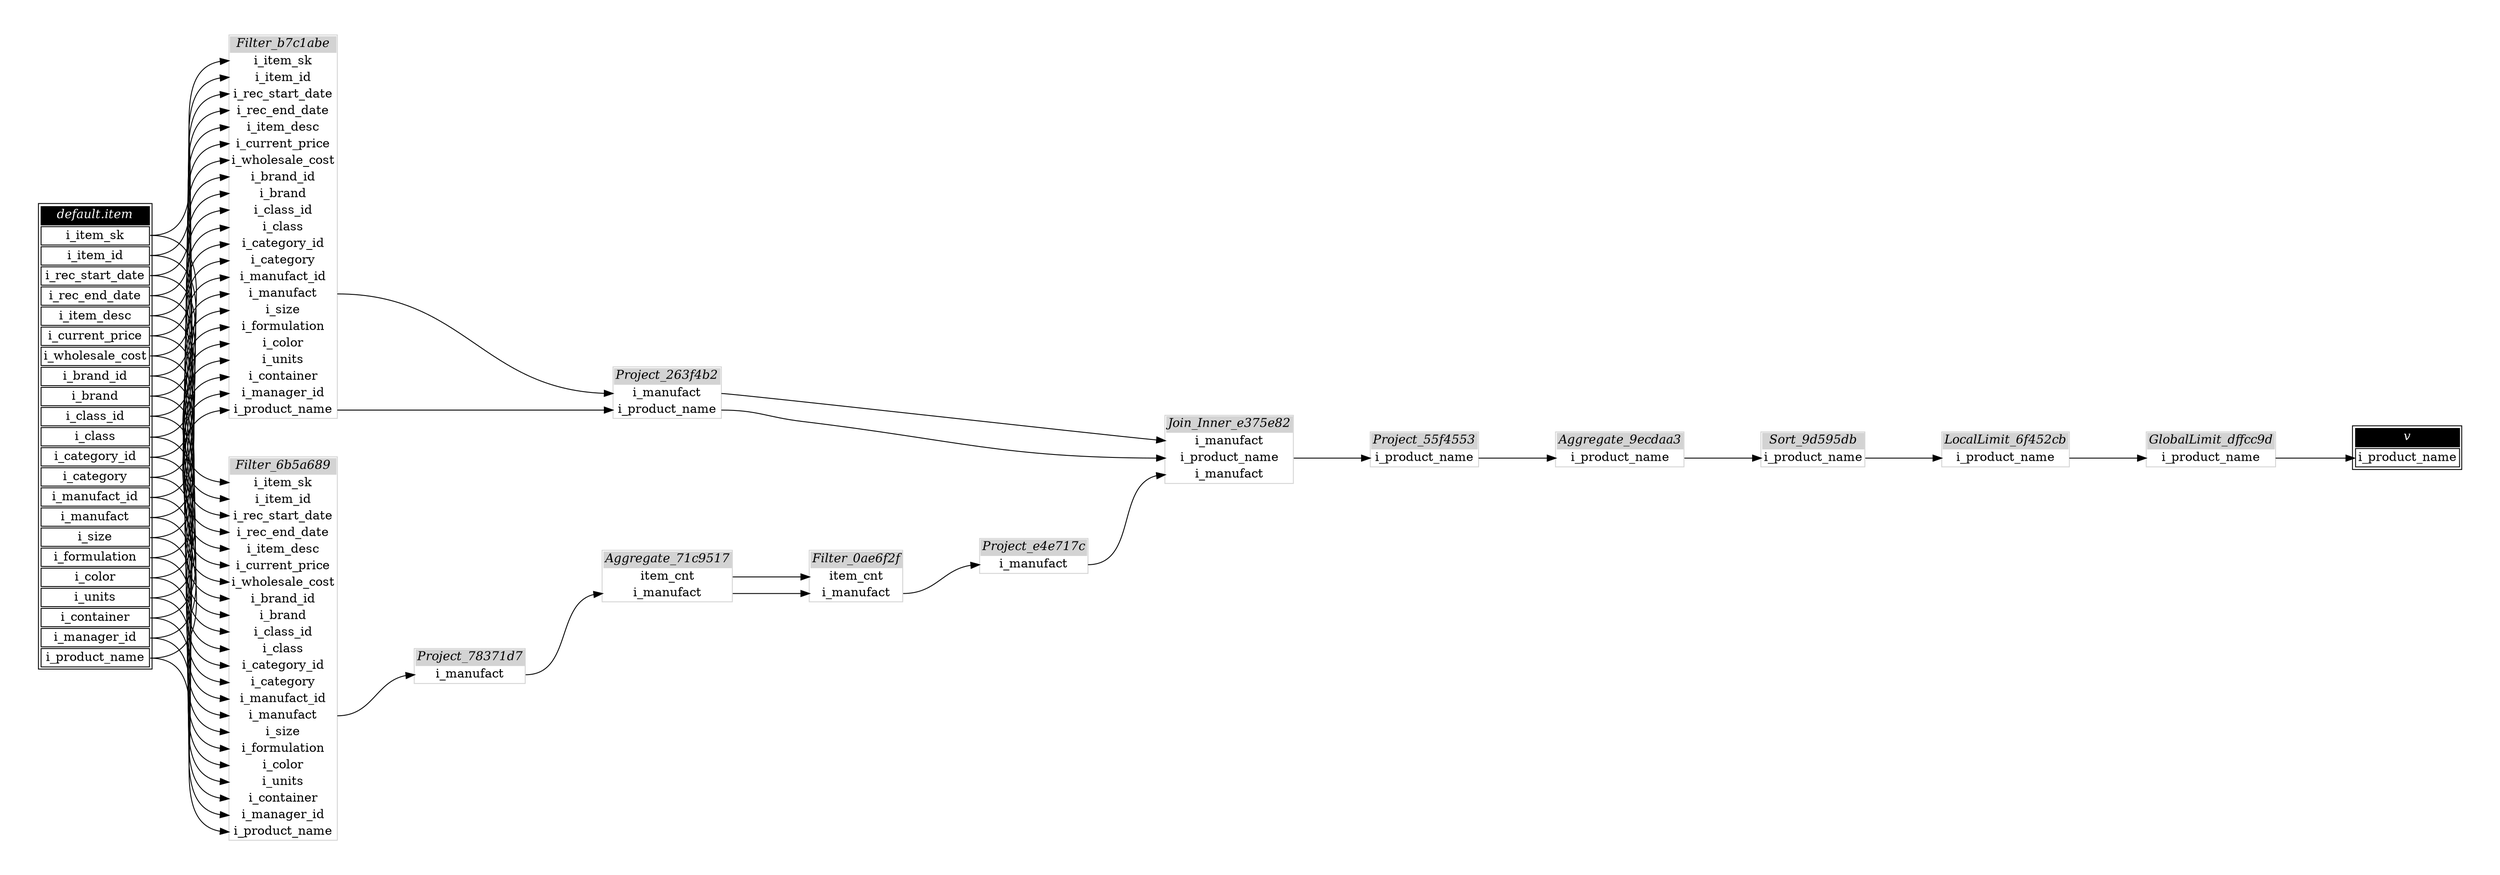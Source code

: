 // Automatically generated by TPCDSFlowTestSuite


digraph {
  graph [pad="0.5" nodesep="0.5" ranksep="1" fontname="Helvetica" rankdir=LR];
  node [shape=plaintext]

  
"Aggregate_71c9517" [label=<
<table color="lightgray" border="1" cellborder="0" cellspacing="0">
  <tr><td bgcolor="lightgray" port="nodeName"><i>Aggregate_71c9517</i></td></tr>
  <tr><td port="0">item_cnt</td></tr>
<tr><td port="1">i_manufact</td></tr>
</table>>];
     

"Aggregate_9ecdaa3" [label=<
<table color="lightgray" border="1" cellborder="0" cellspacing="0">
  <tr><td bgcolor="lightgray" port="nodeName"><i>Aggregate_9ecdaa3</i></td></tr>
  <tr><td port="0">i_product_name</td></tr>
</table>>];
     

"Filter_0ae6f2f" [label=<
<table color="lightgray" border="1" cellborder="0" cellspacing="0">
  <tr><td bgcolor="lightgray" port="nodeName"><i>Filter_0ae6f2f</i></td></tr>
  <tr><td port="0">item_cnt</td></tr>
<tr><td port="1">i_manufact</td></tr>
</table>>];
     

"Filter_6b5a689" [label=<
<table color="lightgray" border="1" cellborder="0" cellspacing="0">
  <tr><td bgcolor="lightgray" port="nodeName"><i>Filter_6b5a689</i></td></tr>
  <tr><td port="0">i_item_sk</td></tr>
<tr><td port="1">i_item_id</td></tr>
<tr><td port="2">i_rec_start_date</td></tr>
<tr><td port="3">i_rec_end_date</td></tr>
<tr><td port="4">i_item_desc</td></tr>
<tr><td port="5">i_current_price</td></tr>
<tr><td port="6">i_wholesale_cost</td></tr>
<tr><td port="7">i_brand_id</td></tr>
<tr><td port="8">i_brand</td></tr>
<tr><td port="9">i_class_id</td></tr>
<tr><td port="10">i_class</td></tr>
<tr><td port="11">i_category_id</td></tr>
<tr><td port="12">i_category</td></tr>
<tr><td port="13">i_manufact_id</td></tr>
<tr><td port="14">i_manufact</td></tr>
<tr><td port="15">i_size</td></tr>
<tr><td port="16">i_formulation</td></tr>
<tr><td port="17">i_color</td></tr>
<tr><td port="18">i_units</td></tr>
<tr><td port="19">i_container</td></tr>
<tr><td port="20">i_manager_id</td></tr>
<tr><td port="21">i_product_name</td></tr>
</table>>];
     

"Filter_b7c1abe" [label=<
<table color="lightgray" border="1" cellborder="0" cellspacing="0">
  <tr><td bgcolor="lightgray" port="nodeName"><i>Filter_b7c1abe</i></td></tr>
  <tr><td port="0">i_item_sk</td></tr>
<tr><td port="1">i_item_id</td></tr>
<tr><td port="2">i_rec_start_date</td></tr>
<tr><td port="3">i_rec_end_date</td></tr>
<tr><td port="4">i_item_desc</td></tr>
<tr><td port="5">i_current_price</td></tr>
<tr><td port="6">i_wholesale_cost</td></tr>
<tr><td port="7">i_brand_id</td></tr>
<tr><td port="8">i_brand</td></tr>
<tr><td port="9">i_class_id</td></tr>
<tr><td port="10">i_class</td></tr>
<tr><td port="11">i_category_id</td></tr>
<tr><td port="12">i_category</td></tr>
<tr><td port="13">i_manufact_id</td></tr>
<tr><td port="14">i_manufact</td></tr>
<tr><td port="15">i_size</td></tr>
<tr><td port="16">i_formulation</td></tr>
<tr><td port="17">i_color</td></tr>
<tr><td port="18">i_units</td></tr>
<tr><td port="19">i_container</td></tr>
<tr><td port="20">i_manager_id</td></tr>
<tr><td port="21">i_product_name</td></tr>
</table>>];
     

"GlobalLimit_dffcc9d" [label=<
<table color="lightgray" border="1" cellborder="0" cellspacing="0">
  <tr><td bgcolor="lightgray" port="nodeName"><i>GlobalLimit_dffcc9d</i></td></tr>
  <tr><td port="0">i_product_name</td></tr>
</table>>];
     

"Join_Inner_e375e82" [label=<
<table color="lightgray" border="1" cellborder="0" cellspacing="0">
  <tr><td bgcolor="lightgray" port="nodeName"><i>Join_Inner_e375e82</i></td></tr>
  <tr><td port="0">i_manufact</td></tr>
<tr><td port="1">i_product_name</td></tr>
<tr><td port="2">i_manufact</td></tr>
</table>>];
     

"LocalLimit_6f452cb" [label=<
<table color="lightgray" border="1" cellborder="0" cellspacing="0">
  <tr><td bgcolor="lightgray" port="nodeName"><i>LocalLimit_6f452cb</i></td></tr>
  <tr><td port="0">i_product_name</td></tr>
</table>>];
     

"Project_263f4b2" [label=<
<table color="lightgray" border="1" cellborder="0" cellspacing="0">
  <tr><td bgcolor="lightgray" port="nodeName"><i>Project_263f4b2</i></td></tr>
  <tr><td port="0">i_manufact</td></tr>
<tr><td port="1">i_product_name</td></tr>
</table>>];
     

"Project_55f4553" [label=<
<table color="lightgray" border="1" cellborder="0" cellspacing="0">
  <tr><td bgcolor="lightgray" port="nodeName"><i>Project_55f4553</i></td></tr>
  <tr><td port="0">i_product_name</td></tr>
</table>>];
     

"Project_78371d7" [label=<
<table color="lightgray" border="1" cellborder="0" cellspacing="0">
  <tr><td bgcolor="lightgray" port="nodeName"><i>Project_78371d7</i></td></tr>
  <tr><td port="0">i_manufact</td></tr>
</table>>];
     

"Project_e4e717c" [label=<
<table color="lightgray" border="1" cellborder="0" cellspacing="0">
  <tr><td bgcolor="lightgray" port="nodeName"><i>Project_e4e717c</i></td></tr>
  <tr><td port="0">i_manufact</td></tr>
</table>>];
     

"Sort_9d595db" [label=<
<table color="lightgray" border="1" cellborder="0" cellspacing="0">
  <tr><td bgcolor="lightgray" port="nodeName"><i>Sort_9d595db</i></td></tr>
  <tr><td port="0">i_product_name</td></tr>
</table>>];
     

"default.item" [color="black" label=<
<table>
  <tr><td bgcolor="black" port="nodeName"><i><font color="white">default.item</font></i></td></tr>
  <tr><td port="0">i_item_sk</td></tr>
<tr><td port="1">i_item_id</td></tr>
<tr><td port="2">i_rec_start_date</td></tr>
<tr><td port="3">i_rec_end_date</td></tr>
<tr><td port="4">i_item_desc</td></tr>
<tr><td port="5">i_current_price</td></tr>
<tr><td port="6">i_wholesale_cost</td></tr>
<tr><td port="7">i_brand_id</td></tr>
<tr><td port="8">i_brand</td></tr>
<tr><td port="9">i_class_id</td></tr>
<tr><td port="10">i_class</td></tr>
<tr><td port="11">i_category_id</td></tr>
<tr><td port="12">i_category</td></tr>
<tr><td port="13">i_manufact_id</td></tr>
<tr><td port="14">i_manufact</td></tr>
<tr><td port="15">i_size</td></tr>
<tr><td port="16">i_formulation</td></tr>
<tr><td port="17">i_color</td></tr>
<tr><td port="18">i_units</td></tr>
<tr><td port="19">i_container</td></tr>
<tr><td port="20">i_manager_id</td></tr>
<tr><td port="21">i_product_name</td></tr>
</table>>];
     

"v" [color="black" label=<
<table>
  <tr><td bgcolor="black" port="nodeName"><i><font color="white">v</font></i></td></tr>
  <tr><td port="0">i_product_name</td></tr>
</table>>];
     
  "Aggregate_71c9517":0 -> "Filter_0ae6f2f":0;
"Aggregate_71c9517":1 -> "Filter_0ae6f2f":1;
"Aggregate_9ecdaa3":0 -> "Sort_9d595db":0;
"Filter_0ae6f2f":1 -> "Project_e4e717c":0;
"Filter_6b5a689":14 -> "Project_78371d7":0;
"Filter_b7c1abe":14 -> "Project_263f4b2":0;
"Filter_b7c1abe":21 -> "Project_263f4b2":1;
"GlobalLimit_dffcc9d":0 -> "v":0;
"Join_Inner_e375e82":1 -> "Project_55f4553":0;
"LocalLimit_6f452cb":0 -> "GlobalLimit_dffcc9d":0;
"Project_263f4b2":0 -> "Join_Inner_e375e82":0;
"Project_263f4b2":1 -> "Join_Inner_e375e82":1;
"Project_55f4553":0 -> "Aggregate_9ecdaa3":0;
"Project_78371d7":0 -> "Aggregate_71c9517":1;
"Project_e4e717c":0 -> "Join_Inner_e375e82":2;
"Sort_9d595db":0 -> "LocalLimit_6f452cb":0;
"default.item":0 -> "Filter_6b5a689":0;
"default.item":0 -> "Filter_b7c1abe":0;
"default.item":1 -> "Filter_6b5a689":1;
"default.item":1 -> "Filter_b7c1abe":1;
"default.item":10 -> "Filter_6b5a689":10;
"default.item":10 -> "Filter_b7c1abe":10;
"default.item":11 -> "Filter_6b5a689":11;
"default.item":11 -> "Filter_b7c1abe":11;
"default.item":12 -> "Filter_6b5a689":12;
"default.item":12 -> "Filter_b7c1abe":12;
"default.item":13 -> "Filter_6b5a689":13;
"default.item":13 -> "Filter_b7c1abe":13;
"default.item":14 -> "Filter_6b5a689":14;
"default.item":14 -> "Filter_b7c1abe":14;
"default.item":15 -> "Filter_6b5a689":15;
"default.item":15 -> "Filter_b7c1abe":15;
"default.item":16 -> "Filter_6b5a689":16;
"default.item":16 -> "Filter_b7c1abe":16;
"default.item":17 -> "Filter_6b5a689":17;
"default.item":17 -> "Filter_b7c1abe":17;
"default.item":18 -> "Filter_6b5a689":18;
"default.item":18 -> "Filter_b7c1abe":18;
"default.item":19 -> "Filter_6b5a689":19;
"default.item":19 -> "Filter_b7c1abe":19;
"default.item":2 -> "Filter_6b5a689":2;
"default.item":2 -> "Filter_b7c1abe":2;
"default.item":20 -> "Filter_6b5a689":20;
"default.item":20 -> "Filter_b7c1abe":20;
"default.item":21 -> "Filter_6b5a689":21;
"default.item":21 -> "Filter_b7c1abe":21;
"default.item":3 -> "Filter_6b5a689":3;
"default.item":3 -> "Filter_b7c1abe":3;
"default.item":4 -> "Filter_6b5a689":4;
"default.item":4 -> "Filter_b7c1abe":4;
"default.item":5 -> "Filter_6b5a689":5;
"default.item":5 -> "Filter_b7c1abe":5;
"default.item":6 -> "Filter_6b5a689":6;
"default.item":6 -> "Filter_b7c1abe":6;
"default.item":7 -> "Filter_6b5a689":7;
"default.item":7 -> "Filter_b7c1abe":7;
"default.item":8 -> "Filter_6b5a689":8;
"default.item":8 -> "Filter_b7c1abe":8;
"default.item":9 -> "Filter_6b5a689":9;
"default.item":9 -> "Filter_b7c1abe":9;
}
       